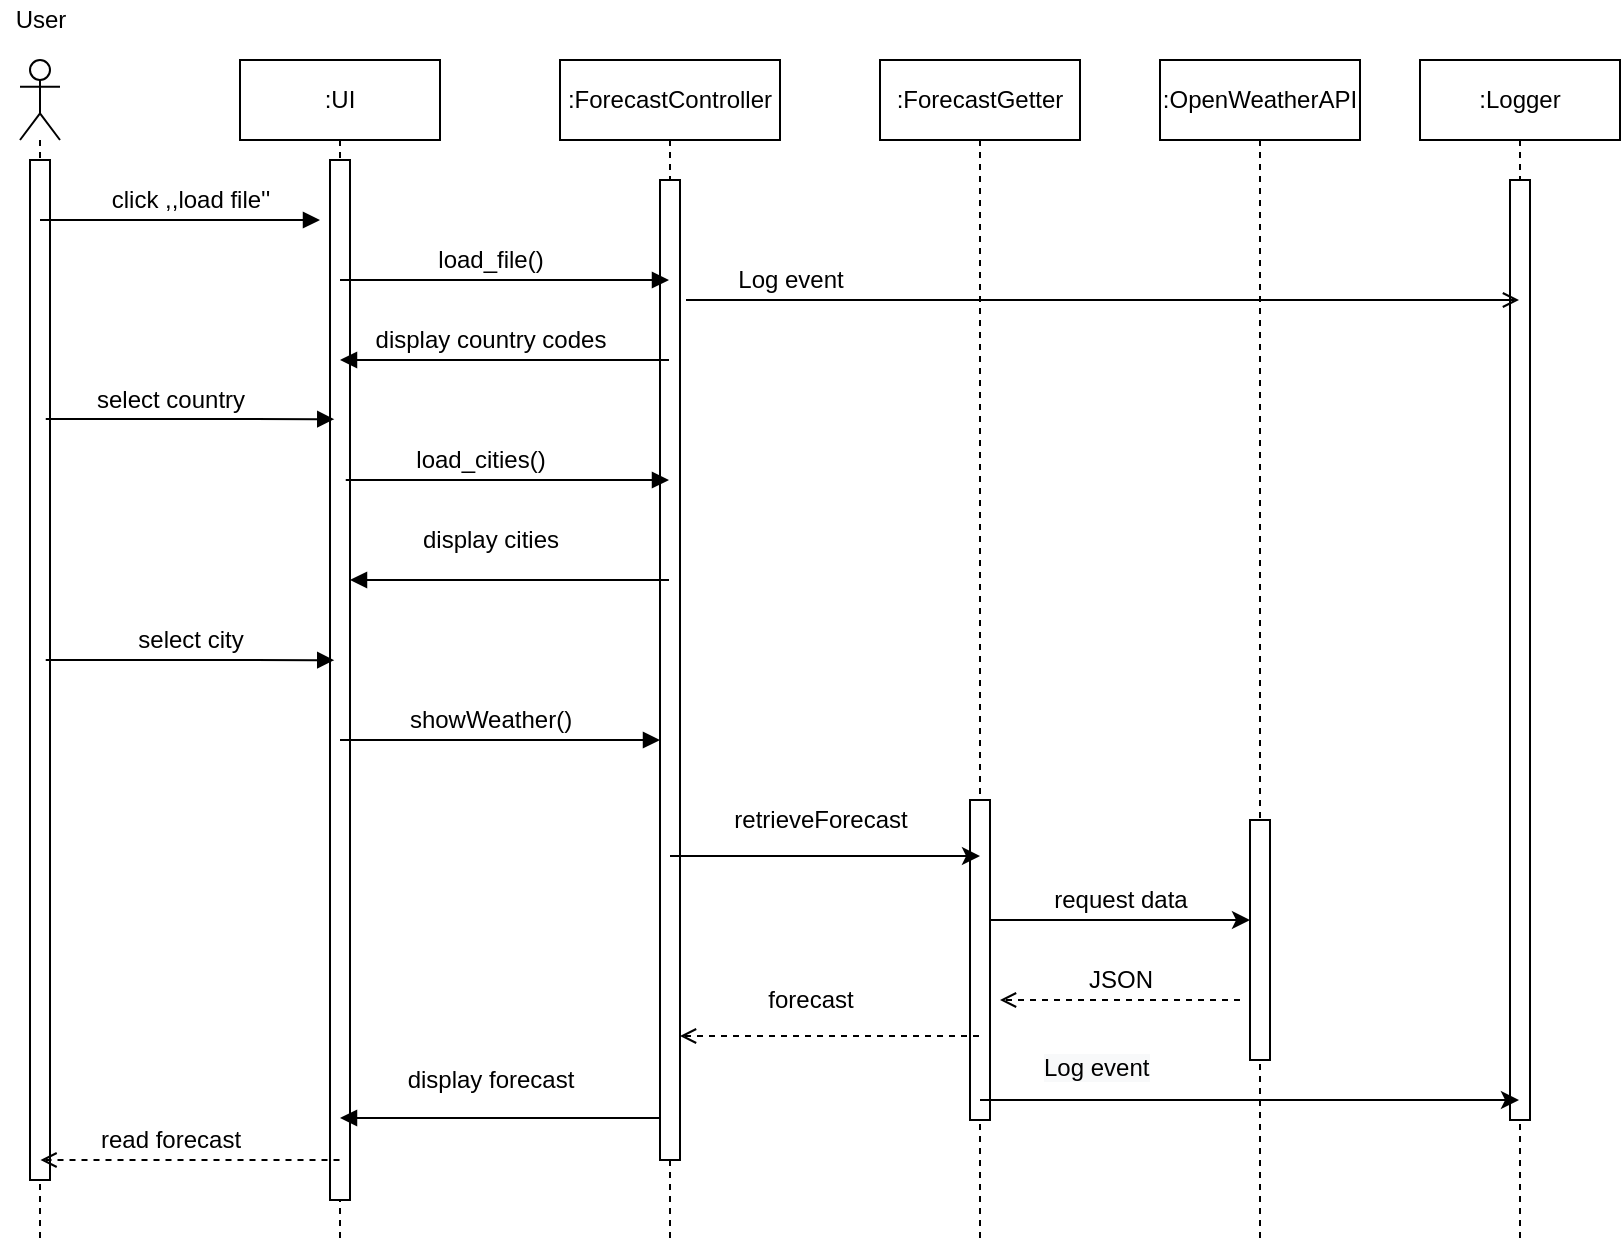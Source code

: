 <mxfile version="14.1.8" type="device"><diagram id="kgpKYQtTHZ0yAKxKKP6v" name="Page-1"><mxGraphModel dx="1205" dy="705" grid="1" gridSize="10" guides="1" tooltips="1" connect="1" arrows="1" fold="1" page="1" pageScale="1" pageWidth="850" pageHeight="1100" math="0" shadow="0"><root><mxCell id="0"/><mxCell id="1" parent="0"/><mxCell id="MoyMk_nTWUtHi_7M0igy-14" value="" style="shape=umlLifeline;participant=umlActor;perimeter=lifelinePerimeter;whiteSpace=wrap;html=1;container=1;collapsible=0;recursiveResize=0;verticalAlign=top;spacingTop=36;outlineConnect=0;" vertex="1" parent="1"><mxGeometry x="50" y="110" width="20" height="590" as="geometry"/></mxCell><mxCell id="MoyMk_nTWUtHi_7M0igy-17" value="" style="html=1;points=[];perimeter=orthogonalPerimeter;" vertex="1" parent="MoyMk_nTWUtHi_7M0igy-14"><mxGeometry x="5" y="50" width="10" height="510" as="geometry"/></mxCell><mxCell id="MoyMk_nTWUtHi_7M0igy-15" value="User" style="text;html=1;align=center;verticalAlign=middle;resizable=0;points=[];autosize=1;" vertex="1" parent="1"><mxGeometry x="40" y="80" width="40" height="20" as="geometry"/></mxCell><mxCell id="MoyMk_nTWUtHi_7M0igy-16" value=":UI" style="shape=umlLifeline;perimeter=lifelinePerimeter;whiteSpace=wrap;html=1;container=1;collapsible=0;recursiveResize=0;outlineConnect=0;" vertex="1" parent="1"><mxGeometry x="160" y="110" width="100" height="590" as="geometry"/></mxCell><mxCell id="MoyMk_nTWUtHi_7M0igy-25" value="" style="html=1;points=[];perimeter=orthogonalPerimeter;" vertex="1" parent="MoyMk_nTWUtHi_7M0igy-16"><mxGeometry x="45" y="50" width="10" height="520" as="geometry"/></mxCell><mxCell id="MoyMk_nTWUtHi_7M0igy-28" value="click ,,load file''" style="text;html=1;align=center;verticalAlign=middle;resizable=0;points=[];autosize=1;" vertex="1" parent="1"><mxGeometry x="90" y="170" width="90" height="20" as="geometry"/></mxCell><mxCell id="MoyMk_nTWUtHi_7M0igy-29" value=":ForecastController" style="shape=umlLifeline;perimeter=lifelinePerimeter;whiteSpace=wrap;html=1;container=1;collapsible=0;recursiveResize=0;outlineConnect=0;" vertex="1" parent="1"><mxGeometry x="320" y="110" width="110" height="590" as="geometry"/></mxCell><mxCell id="MoyMk_nTWUtHi_7M0igy-33" value="" style="html=1;points=[];perimeter=orthogonalPerimeter;" vertex="1" parent="MoyMk_nTWUtHi_7M0igy-29"><mxGeometry x="50" y="60" width="10" height="490" as="geometry"/></mxCell><mxCell id="MoyMk_nTWUtHi_7M0igy-34" value="" style="endArrow=block;html=1;endFill=1;" edge="1" parent="1" source="MoyMk_nTWUtHi_7M0igy-16" target="MoyMk_nTWUtHi_7M0igy-29"><mxGeometry width="50" height="50" relative="1" as="geometry"><mxPoint x="270" y="240" as="sourcePoint"/><mxPoint x="320" y="240" as="targetPoint"/><Array as="points"><mxPoint x="300" y="220"/></Array></mxGeometry></mxCell><mxCell id="MoyMk_nTWUtHi_7M0igy-35" value="" style="endArrow=block;html=1;endFill=1;" edge="1" parent="1" source="MoyMk_nTWUtHi_7M0igy-14"><mxGeometry width="50" height="50" relative="1" as="geometry"><mxPoint x="110" y="240" as="sourcePoint"/><mxPoint x="200" y="190" as="targetPoint"/><Array as="points"><mxPoint x="130" y="190"/></Array></mxGeometry></mxCell><mxCell id="MoyMk_nTWUtHi_7M0igy-36" value="load_file()" style="text;html=1;align=center;verticalAlign=middle;resizable=0;points=[];autosize=1;" vertex="1" parent="1"><mxGeometry x="250" y="200" width="70" height="20" as="geometry"/></mxCell><mxCell id="MoyMk_nTWUtHi_7M0igy-43" value="" style="endArrow=block;html=1;endFill=1;" edge="1" parent="1" source="MoyMk_nTWUtHi_7M0igy-29" target="MoyMk_nTWUtHi_7M0igy-16"><mxGeometry width="50" height="50" relative="1" as="geometry"><mxPoint x="420" y="430" as="sourcePoint"/><mxPoint x="470" y="380" as="targetPoint"/><Array as="points"><mxPoint x="290" y="260"/></Array></mxGeometry></mxCell><mxCell id="MoyMk_nTWUtHi_7M0igy-44" value="display country codes" style="text;html=1;align=center;verticalAlign=middle;resizable=0;points=[];autosize=1;" vertex="1" parent="1"><mxGeometry x="220" y="240" width="130" height="20" as="geometry"/></mxCell><mxCell id="MoyMk_nTWUtHi_7M0igy-45" value="" style="endArrow=block;html=1;endFill=1;entryX=-0.1;entryY=0.086;entryDx=0;entryDy=0;entryPerimeter=0;" edge="1" parent="1"><mxGeometry width="50" height="50" relative="1" as="geometry"><mxPoint x="62.88" y="289.5" as="sourcePoint"/><mxPoint x="207.13" y="289.6" as="targetPoint"/><Array as="points"><mxPoint x="133.13" y="289.5"/></Array></mxGeometry></mxCell><mxCell id="MoyMk_nTWUtHi_7M0igy-46" value="select country" style="text;html=1;align=center;verticalAlign=middle;resizable=0;points=[];autosize=1;" vertex="1" parent="1"><mxGeometry x="80" y="270" width="90" height="20" as="geometry"/></mxCell><mxCell id="MoyMk_nTWUtHi_7M0igy-47" value=":Logger" style="shape=umlLifeline;perimeter=lifelinePerimeter;whiteSpace=wrap;html=1;container=1;collapsible=0;recursiveResize=0;outlineConnect=0;" vertex="1" parent="1"><mxGeometry x="750" y="110" width="100" height="590" as="geometry"/></mxCell><mxCell id="MoyMk_nTWUtHi_7M0igy-48" value="" style="html=1;points=[];perimeter=orthogonalPerimeter;" vertex="1" parent="MoyMk_nTWUtHi_7M0igy-47"><mxGeometry x="45" y="60" width="10" height="470" as="geometry"/></mxCell><mxCell id="MoyMk_nTWUtHi_7M0igy-49" value="" style="endArrow=open;html=1;endFill=0;" edge="1" parent="1" target="MoyMk_nTWUtHi_7M0igy-47"><mxGeometry width="50" height="50" relative="1" as="geometry"><mxPoint x="383" y="230" as="sourcePoint"/><mxPoint x="460" y="350" as="targetPoint"/><Array as="points"><mxPoint x="490" y="230"/></Array></mxGeometry></mxCell><mxCell id="MoyMk_nTWUtHi_7M0igy-50" value="Log event" style="text;html=1;align=center;verticalAlign=middle;resizable=0;points=[];autosize=1;" vertex="1" parent="1"><mxGeometry x="400" y="210" width="70" height="20" as="geometry"/></mxCell><mxCell id="MoyMk_nTWUtHi_7M0igy-51" value="" style="endArrow=block;html=1;endFill=1;" edge="1" parent="1" target="MoyMk_nTWUtHi_7M0igy-29"><mxGeometry width="50" height="50" relative="1" as="geometry"><mxPoint x="212.88" y="320" as="sourcePoint"/><mxPoint x="357.13" y="320.1" as="targetPoint"/><Array as="points"><mxPoint x="283.13" y="320"/></Array></mxGeometry></mxCell><mxCell id="MoyMk_nTWUtHi_7M0igy-52" value="load_cities()" style="text;html=1;align=center;verticalAlign=middle;resizable=0;points=[];autosize=1;" vertex="1" parent="1"><mxGeometry x="240" y="300" width="80" height="20" as="geometry"/></mxCell><mxCell id="MoyMk_nTWUtHi_7M0igy-53" value="" style="endArrow=block;html=1;endFill=1;" edge="1" parent="1" source="MoyMk_nTWUtHi_7M0igy-29" target="MoyMk_nTWUtHi_7M0igy-25"><mxGeometry width="50" height="50" relative="1" as="geometry"><mxPoint x="220" y="390" as="sourcePoint"/><mxPoint x="210" y="372" as="targetPoint"/><Array as="points"><mxPoint x="290" y="370"/></Array></mxGeometry></mxCell><mxCell id="MoyMk_nTWUtHi_7M0igy-54" value="display cities" style="text;html=1;align=center;verticalAlign=middle;resizable=0;points=[];autosize=1;" vertex="1" parent="1"><mxGeometry x="245" y="340" width="80" height="20" as="geometry"/></mxCell><mxCell id="MoyMk_nTWUtHi_7M0igy-55" value="" style="endArrow=block;html=1;endFill=1;entryX=-0.1;entryY=0.086;entryDx=0;entryDy=0;entryPerimeter=0;" edge="1" parent="1"><mxGeometry width="50" height="50" relative="1" as="geometry"><mxPoint x="62.87" y="410" as="sourcePoint"/><mxPoint x="207.12" y="410.1" as="targetPoint"/><Array as="points"><mxPoint x="133.12" y="410"/></Array></mxGeometry></mxCell><mxCell id="MoyMk_nTWUtHi_7M0igy-56" value="select city" style="text;html=1;align=center;verticalAlign=middle;resizable=0;points=[];autosize=1;" vertex="1" parent="1"><mxGeometry x="100" y="390" width="70" height="20" as="geometry"/></mxCell><mxCell id="MoyMk_nTWUtHi_7M0igy-58" value="" style="endArrow=block;html=1;endFill=1;" edge="1" parent="1" source="MoyMk_nTWUtHi_7M0igy-16" target="MoyMk_nTWUtHi_7M0igy-33"><mxGeometry width="50" height="50" relative="1" as="geometry"><mxPoint x="410" y="400" as="sourcePoint"/><mxPoint x="460" y="350" as="targetPoint"/><Array as="points"><mxPoint x="290" y="450"/></Array></mxGeometry></mxCell><mxCell id="MoyMk_nTWUtHi_7M0igy-62" value="showWeather()" style="text;html=1;align=center;verticalAlign=middle;resizable=0;points=[];autosize=1;" vertex="1" parent="1"><mxGeometry x="235" y="430" width="100" height="20" as="geometry"/></mxCell><mxCell id="MoyMk_nTWUtHi_7M0igy-63" value=":ForecastGetter" style="shape=umlLifeline;perimeter=lifelinePerimeter;whiteSpace=wrap;html=1;container=1;collapsible=0;recursiveResize=0;outlineConnect=0;" vertex="1" parent="1"><mxGeometry x="480" y="110" width="100" height="590" as="geometry"/></mxCell><mxCell id="MoyMk_nTWUtHi_7M0igy-65" value="" style="html=1;points=[];perimeter=orthogonalPerimeter;" vertex="1" parent="MoyMk_nTWUtHi_7M0igy-63"><mxGeometry x="45" y="370" width="10" height="160" as="geometry"/></mxCell><mxCell id="MoyMk_nTWUtHi_7M0igy-64" value=":OpenWeatherAPI" style="shape=umlLifeline;perimeter=lifelinePerimeter;whiteSpace=wrap;html=1;container=1;collapsible=0;recursiveResize=0;outlineConnect=0;" vertex="1" parent="1"><mxGeometry x="620" y="110" width="100" height="590" as="geometry"/></mxCell><mxCell id="MoyMk_nTWUtHi_7M0igy-69" value="" style="html=1;points=[];perimeter=orthogonalPerimeter;" vertex="1" parent="MoyMk_nTWUtHi_7M0igy-64"><mxGeometry x="45" y="380" width="10" height="120" as="geometry"/></mxCell><mxCell id="MoyMk_nTWUtHi_7M0igy-66" value="" style="endArrow=classic;html=1;" edge="1" parent="1" source="MoyMk_nTWUtHi_7M0igy-29"><mxGeometry width="50" height="50" relative="1" as="geometry"><mxPoint x="400" y="530" as="sourcePoint"/><mxPoint x="530" y="508" as="targetPoint"/></mxGeometry></mxCell><mxCell id="MoyMk_nTWUtHi_7M0igy-67" value="retrieveForecast" style="text;html=1;align=center;verticalAlign=middle;resizable=0;points=[];autosize=1;" vertex="1" parent="1"><mxGeometry x="400" y="480" width="100" height="20" as="geometry"/></mxCell><mxCell id="MoyMk_nTWUtHi_7M0igy-70" value="" style="endArrow=classic;html=1;" edge="1" parent="1" source="MoyMk_nTWUtHi_7M0igy-65" target="MoyMk_nTWUtHi_7M0igy-69"><mxGeometry width="50" height="50" relative="1" as="geometry"><mxPoint x="410" y="490" as="sourcePoint"/><mxPoint x="460" y="440" as="targetPoint"/><Array as="points"><mxPoint x="590" y="540"/></Array></mxGeometry></mxCell><mxCell id="MoyMk_nTWUtHi_7M0igy-71" value="request data" style="text;html=1;align=center;verticalAlign=middle;resizable=0;points=[];autosize=1;" vertex="1" parent="1"><mxGeometry x="560" y="520" width="80" height="20" as="geometry"/></mxCell><mxCell id="MoyMk_nTWUtHi_7M0igy-72" value="" style="endArrow=open;html=1;dashed=1;endFill=0;" edge="1" parent="1" source="MoyMk_nTWUtHi_7M0igy-63" target="MoyMk_nTWUtHi_7M0igy-33"><mxGeometry width="50" height="50" relative="1" as="geometry"><mxPoint x="515" y="590" as="sourcePoint"/><mxPoint x="385" y="580" as="targetPoint"/><Array as="points"><mxPoint x="490" y="598"/></Array></mxGeometry></mxCell><mxCell id="MoyMk_nTWUtHi_7M0igy-73" value="" style="endArrow=open;html=1;entryX=1;entryY=0.951;entryDx=0;entryDy=0;entryPerimeter=0;dashed=1;endFill=0;" edge="1" parent="1"><mxGeometry width="50" height="50" relative="1" as="geometry"><mxPoint x="660" y="580" as="sourcePoint"/><mxPoint x="540" y="580.0" as="targetPoint"/></mxGeometry></mxCell><mxCell id="MoyMk_nTWUtHi_7M0igy-74" value="JSON" style="text;html=1;align=center;verticalAlign=middle;resizable=0;points=[];autosize=1;" vertex="1" parent="1"><mxGeometry x="575" y="560" width="50" height="20" as="geometry"/></mxCell><mxCell id="MoyMk_nTWUtHi_7M0igy-75" value="forecast" style="text;html=1;align=center;verticalAlign=middle;resizable=0;points=[];autosize=1;" vertex="1" parent="1"><mxGeometry x="415" y="570" width="60" height="20" as="geometry"/></mxCell><mxCell id="MoyMk_nTWUtHi_7M0igy-76" value="" style="endArrow=block;html=1;endFill=1;" edge="1" parent="1"><mxGeometry width="50" height="50" relative="1" as="geometry"><mxPoint x="369.5" y="639" as="sourcePoint"/><mxPoint x="210" y="639" as="targetPoint"/><Array as="points"><mxPoint x="285" y="639"/></Array></mxGeometry></mxCell><mxCell id="MoyMk_nTWUtHi_7M0igy-77" value="display forecast" style="text;html=1;align=center;verticalAlign=middle;resizable=0;points=[];autosize=1;" vertex="1" parent="1"><mxGeometry x="235" y="610" width="100" height="20" as="geometry"/></mxCell><mxCell id="MoyMk_nTWUtHi_7M0igy-79" value="" style="endArrow=classic;html=1;" edge="1" parent="1" source="MoyMk_nTWUtHi_7M0igy-63" target="MoyMk_nTWUtHi_7M0igy-47"><mxGeometry width="50" height="50" relative="1" as="geometry"><mxPoint x="660" y="700" as="sourcePoint"/><mxPoint x="710" y="650" as="targetPoint"/><Array as="points"><mxPoint x="730" y="630"/></Array></mxGeometry></mxCell><mxCell id="MoyMk_nTWUtHi_7M0igy-80" value="&lt;span style=&quot;color: rgb(0, 0, 0); font-family: helvetica; font-size: 12px; font-style: normal; font-weight: 400; letter-spacing: normal; text-align: center; text-indent: 0px; text-transform: none; word-spacing: 0px; background-color: rgb(248, 249, 250); display: inline; float: none;&quot;&gt;Log event&lt;/span&gt;" style="text;whiteSpace=wrap;html=1;" vertex="1" parent="1"><mxGeometry x="560" y="600" width="80" height="30" as="geometry"/></mxCell><mxCell id="MoyMk_nTWUtHi_7M0igy-81" value="" style="endArrow=open;html=1;dashed=1;endFill=0;" edge="1" parent="1"><mxGeometry width="50" height="50" relative="1" as="geometry"><mxPoint x="209.75" y="660" as="sourcePoint"/><mxPoint x="60.25" y="660" as="targetPoint"/><Array as="points"><mxPoint x="170.25" y="660"/></Array></mxGeometry></mxCell><mxCell id="MoyMk_nTWUtHi_7M0igy-82" value="read forecast" style="text;html=1;align=center;verticalAlign=middle;resizable=0;points=[];autosize=1;" vertex="1" parent="1"><mxGeometry x="80" y="640" width="90" height="20" as="geometry"/></mxCell></root></mxGraphModel></diagram></mxfile>